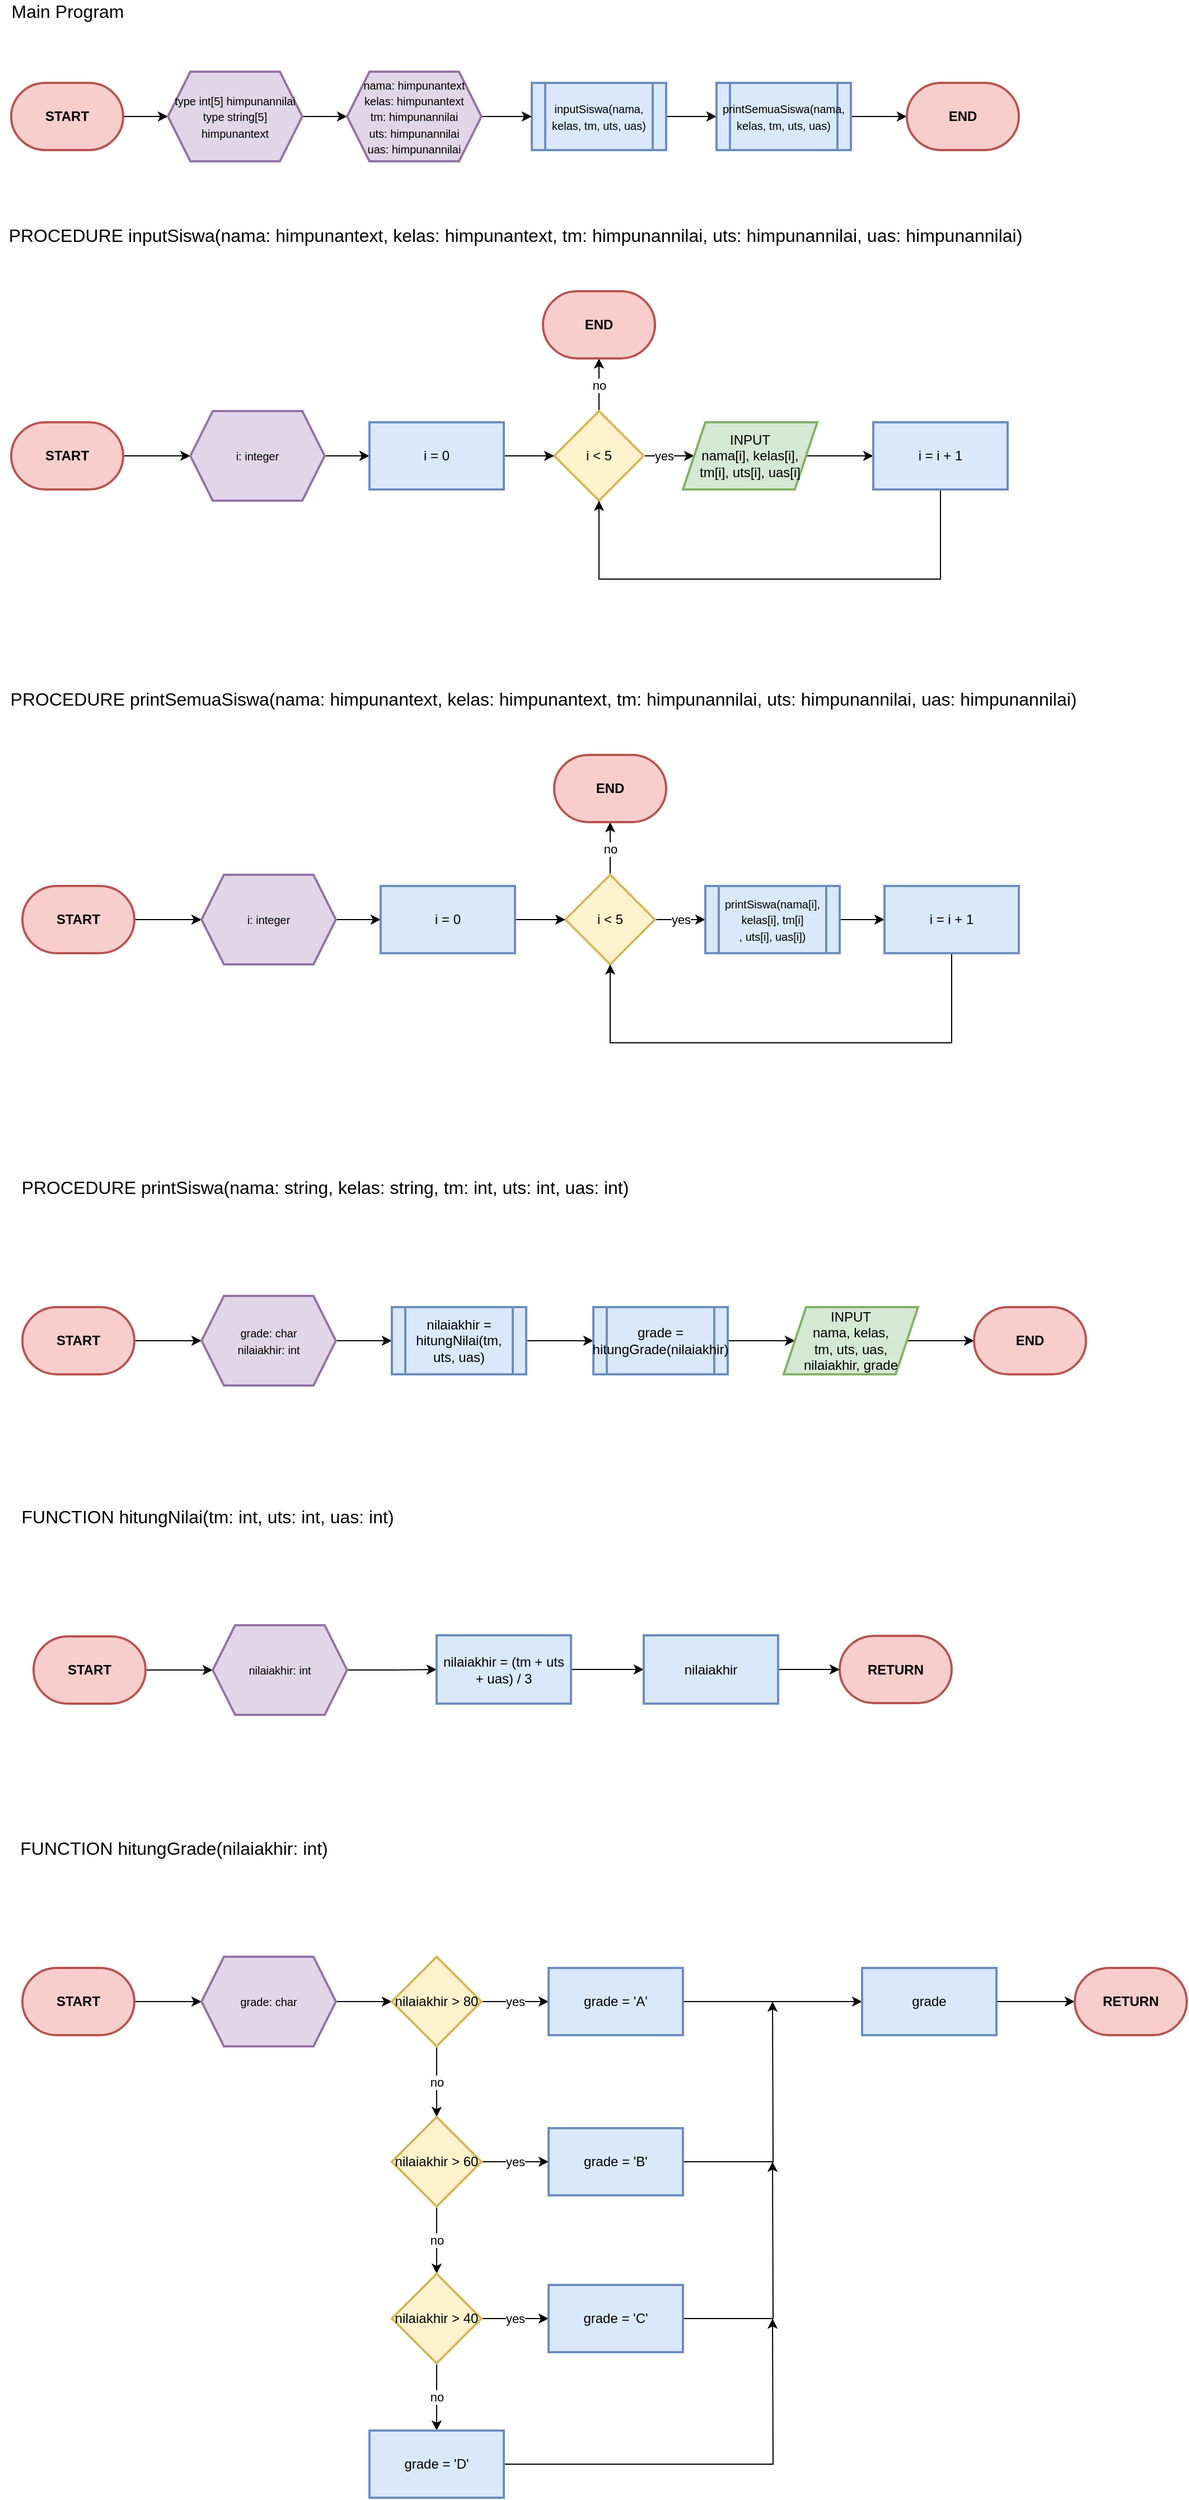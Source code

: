 <mxfile version="13.8.2" type="device"><diagram id="80pJ6SDyeNi_dEviwZ7N" name="Page-1"><mxGraphModel dx="2170" dy="1150" grid="1" gridSize="10" guides="1" tooltips="1" connect="1" arrows="1" fold="1" page="1" pageScale="1" pageWidth="1169" pageHeight="827" math="0" shadow="0"><root><mxCell id="0"/><mxCell id="1" parent="0"/><mxCell id="8sj818kXL0vZu_l0MPHf-3" value="" style="edgeStyle=orthogonalEdgeStyle;rounded=0;orthogonalLoop=1;jettySize=auto;html=1;" edge="1" parent="1" source="8sj818kXL0vZu_l0MPHf-1" target="8sj818kXL0vZu_l0MPHf-2"><mxGeometry relative="1" as="geometry"/></mxCell><mxCell id="8sj818kXL0vZu_l0MPHf-1" value="&lt;b&gt;START&lt;/b&gt;" style="strokeWidth=2;html=1;shape=mxgraph.flowchart.terminator;whiteSpace=wrap;fillColor=#f8cecc;strokeColor=#b85450;" vertex="1" parent="1"><mxGeometry x="80" y="204" width="100" height="60" as="geometry"/></mxCell><mxCell id="8sj818kXL0vZu_l0MPHf-7" style="edgeStyle=orthogonalEdgeStyle;rounded=0;orthogonalLoop=1;jettySize=auto;html=1;entryX=0;entryY=0.5;entryDx=0;entryDy=0;" edge="1" parent="1" source="8sj818kXL0vZu_l0MPHf-2" target="8sj818kXL0vZu_l0MPHf-6"><mxGeometry relative="1" as="geometry"/></mxCell><mxCell id="8sj818kXL0vZu_l0MPHf-2" value="&lt;font style=&quot;font-size: 10px&quot;&gt;type int[5] himpunannilai&lt;br&gt;type string[5] himpunantext&lt;br&gt;&lt;/font&gt;" style="shape=hexagon;perimeter=hexagonPerimeter2;whiteSpace=wrap;html=1;fixedSize=1;strokeColor=#9673a6;strokeWidth=2;fillColor=#e1d5e7;" vertex="1" parent="1"><mxGeometry x="220" y="194" width="120" height="80" as="geometry"/></mxCell><mxCell id="8sj818kXL0vZu_l0MPHf-10" style="edgeStyle=orthogonalEdgeStyle;rounded=0;orthogonalLoop=1;jettySize=auto;html=1;entryX=0;entryY=0.5;entryDx=0;entryDy=0;" edge="1" parent="1" source="8sj818kXL0vZu_l0MPHf-4" target="8sj818kXL0vZu_l0MPHf-9"><mxGeometry relative="1" as="geometry"/></mxCell><mxCell id="8sj818kXL0vZu_l0MPHf-4" value="&lt;font style=&quot;font-size: 10px&quot;&gt;inputSiswa(nama, kelas, tm, uts, uas)&lt;/font&gt;" style="shape=process;whiteSpace=wrap;html=1;backgroundOutline=1;strokeColor=#6c8ebf;strokeWidth=2;fillColor=#dae8fc;" vertex="1" parent="1"><mxGeometry x="545" y="204" width="120" height="60" as="geometry"/></mxCell><mxCell id="8sj818kXL0vZu_l0MPHf-8" style="edgeStyle=orthogonalEdgeStyle;rounded=0;orthogonalLoop=1;jettySize=auto;html=1;entryX=0;entryY=0.5;entryDx=0;entryDy=0;" edge="1" parent="1" source="8sj818kXL0vZu_l0MPHf-6" target="8sj818kXL0vZu_l0MPHf-4"><mxGeometry relative="1" as="geometry"/></mxCell><mxCell id="8sj818kXL0vZu_l0MPHf-6" value="&lt;font style=&quot;font-size: 10px&quot;&gt;nama: himpunantext&lt;br&gt;kelas: himpunantext&lt;br&gt;tm: himpunannilai&lt;br&gt;uts: himpunannilai&lt;br&gt;uas: himpunannilai&lt;br&gt;&lt;/font&gt;" style="shape=hexagon;perimeter=hexagonPerimeter2;whiteSpace=wrap;html=1;fixedSize=1;strokeColor=#9673a6;strokeWidth=2;fillColor=#e1d5e7;" vertex="1" parent="1"><mxGeometry x="380" y="194" width="120" height="80" as="geometry"/></mxCell><mxCell id="8sj818kXL0vZu_l0MPHf-12" style="edgeStyle=orthogonalEdgeStyle;rounded=0;orthogonalLoop=1;jettySize=auto;html=1;entryX=0;entryY=0.5;entryDx=0;entryDy=0;entryPerimeter=0;" edge="1" parent="1" source="8sj818kXL0vZu_l0MPHf-9" target="8sj818kXL0vZu_l0MPHf-11"><mxGeometry relative="1" as="geometry"/></mxCell><mxCell id="8sj818kXL0vZu_l0MPHf-9" value="&lt;font style=&quot;font-size: 10px&quot;&gt;printSemuaSiswa(nama, kelas, tm, uts, uas)&lt;/font&gt;" style="shape=process;whiteSpace=wrap;html=1;backgroundOutline=1;strokeColor=#6c8ebf;strokeWidth=2;fillColor=#dae8fc;" vertex="1" parent="1"><mxGeometry x="710" y="204" width="120" height="60" as="geometry"/></mxCell><mxCell id="8sj818kXL0vZu_l0MPHf-11" value="&lt;b&gt;END&lt;/b&gt;" style="strokeWidth=2;html=1;shape=mxgraph.flowchart.terminator;whiteSpace=wrap;fillColor=#f8cecc;strokeColor=#b85450;" vertex="1" parent="1"><mxGeometry x="880" y="204" width="100" height="60" as="geometry"/></mxCell><mxCell id="8sj818kXL0vZu_l0MPHf-13" value="&lt;font style=&quot;font-size: 16px&quot;&gt;Main Program&lt;/font&gt;" style="text;html=1;align=center;verticalAlign=middle;resizable=0;points=[];autosize=1;" vertex="1" parent="1"><mxGeometry x="70" y="130" width="120" height="20" as="geometry"/></mxCell><mxCell id="8sj818kXL0vZu_l0MPHf-14" value="&lt;font style=&quot;font-size: 16px&quot;&gt;PROCEDURE inputSiswa(nama: himpunantext, kelas: himpunantext, tm: himpunannilai, uts: himpunannilai, uas: himpunannilai)&lt;/font&gt;" style="text;html=1;align=center;verticalAlign=middle;resizable=0;points=[];autosize=1;" vertex="1" parent="1"><mxGeometry x="70" y="330" width="920" height="20" as="geometry"/></mxCell><mxCell id="8sj818kXL0vZu_l0MPHf-17" style="edgeStyle=orthogonalEdgeStyle;rounded=0;orthogonalLoop=1;jettySize=auto;html=1;entryX=0;entryY=0.5;entryDx=0;entryDy=0;" edge="1" parent="1" source="8sj818kXL0vZu_l0MPHf-15" target="8sj818kXL0vZu_l0MPHf-16"><mxGeometry relative="1" as="geometry"/></mxCell><mxCell id="8sj818kXL0vZu_l0MPHf-15" value="&lt;b&gt;START&lt;/b&gt;" style="strokeWidth=2;html=1;shape=mxgraph.flowchart.terminator;whiteSpace=wrap;fillColor=#f8cecc;strokeColor=#b85450;" vertex="1" parent="1"><mxGeometry x="80" y="507" width="100" height="60" as="geometry"/></mxCell><mxCell id="8sj818kXL0vZu_l0MPHf-21" value="" style="edgeStyle=orthogonalEdgeStyle;rounded=0;orthogonalLoop=1;jettySize=auto;html=1;" edge="1" parent="1" source="8sj818kXL0vZu_l0MPHf-16" target="8sj818kXL0vZu_l0MPHf-20"><mxGeometry relative="1" as="geometry"/></mxCell><mxCell id="8sj818kXL0vZu_l0MPHf-16" value="&lt;font style=&quot;font-size: 10px&quot;&gt;i: integer&lt;br&gt;&lt;/font&gt;" style="shape=hexagon;perimeter=hexagonPerimeter2;whiteSpace=wrap;html=1;fixedSize=1;strokeColor=#9673a6;strokeWidth=2;fillColor=#e1d5e7;" vertex="1" parent="1"><mxGeometry x="240" y="497" width="120" height="80" as="geometry"/></mxCell><mxCell id="8sj818kXL0vZu_l0MPHf-24" value="yes" style="edgeStyle=orthogonalEdgeStyle;rounded=0;orthogonalLoop=1;jettySize=auto;html=1;" edge="1" parent="1" source="8sj818kXL0vZu_l0MPHf-18" target="8sj818kXL0vZu_l0MPHf-23"><mxGeometry relative="1" as="geometry"/></mxCell><mxCell id="8sj818kXL0vZu_l0MPHf-29" value="no" style="edgeStyle=orthogonalEdgeStyle;rounded=0;orthogonalLoop=1;jettySize=auto;html=1;entryX=0.5;entryY=1;entryDx=0;entryDy=0;entryPerimeter=0;" edge="1" parent="1" source="8sj818kXL0vZu_l0MPHf-18" target="8sj818kXL0vZu_l0MPHf-28"><mxGeometry relative="1" as="geometry"/></mxCell><mxCell id="8sj818kXL0vZu_l0MPHf-18" value="i &amp;lt; 5" style="rhombus;whiteSpace=wrap;html=1;strokeColor=#d6b656;strokeWidth=2;fillColor=#fff2cc;" vertex="1" parent="1"><mxGeometry x="565" y="497" width="80" height="80" as="geometry"/></mxCell><mxCell id="8sj818kXL0vZu_l0MPHf-22" style="edgeStyle=orthogonalEdgeStyle;rounded=0;orthogonalLoop=1;jettySize=auto;html=1;entryX=0;entryY=0.5;entryDx=0;entryDy=0;" edge="1" parent="1" source="8sj818kXL0vZu_l0MPHf-20" target="8sj818kXL0vZu_l0MPHf-18"><mxGeometry relative="1" as="geometry"/></mxCell><mxCell id="8sj818kXL0vZu_l0MPHf-20" value="i = 0" style="whiteSpace=wrap;html=1;strokeColor=#6c8ebf;strokeWidth=2;fillColor=#dae8fc;" vertex="1" parent="1"><mxGeometry x="400" y="507" width="120" height="60" as="geometry"/></mxCell><mxCell id="8sj818kXL0vZu_l0MPHf-26" style="edgeStyle=orthogonalEdgeStyle;rounded=0;orthogonalLoop=1;jettySize=auto;html=1;" edge="1" parent="1" source="8sj818kXL0vZu_l0MPHf-23" target="8sj818kXL0vZu_l0MPHf-25"><mxGeometry relative="1" as="geometry"/></mxCell><mxCell id="8sj818kXL0vZu_l0MPHf-23" value="INPUT&lt;br&gt;nama[i], kelas[i], &lt;br&gt;tm[i], uts[i], uas[i]" style="shape=parallelogram;perimeter=parallelogramPerimeter;whiteSpace=wrap;html=1;fixedSize=1;strokeColor=#82b366;strokeWidth=2;fillColor=#d5e8d4;" vertex="1" parent="1"><mxGeometry x="680" y="507" width="120" height="60" as="geometry"/></mxCell><mxCell id="8sj818kXL0vZu_l0MPHf-27" style="edgeStyle=orthogonalEdgeStyle;rounded=0;orthogonalLoop=1;jettySize=auto;html=1;entryX=0.5;entryY=1;entryDx=0;entryDy=0;" edge="1" parent="1" source="8sj818kXL0vZu_l0MPHf-25" target="8sj818kXL0vZu_l0MPHf-18"><mxGeometry relative="1" as="geometry"><Array as="points"><mxPoint x="910" y="647"/><mxPoint x="605" y="647"/></Array></mxGeometry></mxCell><mxCell id="8sj818kXL0vZu_l0MPHf-25" value="i = i + 1" style="whiteSpace=wrap;html=1;strokeColor=#6c8ebf;strokeWidth=2;fillColor=#dae8fc;" vertex="1" parent="1"><mxGeometry x="850" y="507" width="120" height="60" as="geometry"/></mxCell><mxCell id="8sj818kXL0vZu_l0MPHf-28" value="&lt;b&gt;END&lt;/b&gt;" style="strokeWidth=2;html=1;shape=mxgraph.flowchart.terminator;whiteSpace=wrap;fillColor=#f8cecc;strokeColor=#b85450;" vertex="1" parent="1"><mxGeometry x="555" y="390" width="100" height="60" as="geometry"/></mxCell><mxCell id="8sj818kXL0vZu_l0MPHf-30" value="&lt;font style=&quot;font-size: 16px&quot;&gt;PROCEDURE printSemuaSiswa(nama: himpunantext, kelas: himpunantext, tm: himpunannilai, uts: himpunannilai, uas: himpunannilai)&lt;/font&gt;" style="text;html=1;align=center;verticalAlign=middle;resizable=0;points=[];autosize=1;" vertex="1" parent="1"><mxGeometry x="70" y="744" width="970" height="20" as="geometry"/></mxCell><mxCell id="8sj818kXL0vZu_l0MPHf-31" style="edgeStyle=orthogonalEdgeStyle;rounded=0;orthogonalLoop=1;jettySize=auto;html=1;entryX=0;entryY=0.5;entryDx=0;entryDy=0;" edge="1" parent="1" source="8sj818kXL0vZu_l0MPHf-32" target="8sj818kXL0vZu_l0MPHf-34"><mxGeometry relative="1" as="geometry"/></mxCell><mxCell id="8sj818kXL0vZu_l0MPHf-32" value="&lt;b&gt;START&lt;/b&gt;" style="strokeWidth=2;html=1;shape=mxgraph.flowchart.terminator;whiteSpace=wrap;fillColor=#f8cecc;strokeColor=#b85450;" vertex="1" parent="1"><mxGeometry x="90" y="921" width="100" height="60" as="geometry"/></mxCell><mxCell id="8sj818kXL0vZu_l0MPHf-33" value="" style="edgeStyle=orthogonalEdgeStyle;rounded=0;orthogonalLoop=1;jettySize=auto;html=1;" edge="1" parent="1" source="8sj818kXL0vZu_l0MPHf-34" target="8sj818kXL0vZu_l0MPHf-39"><mxGeometry relative="1" as="geometry"/></mxCell><mxCell id="8sj818kXL0vZu_l0MPHf-34" value="&lt;font style=&quot;font-size: 10px&quot;&gt;i: integer&lt;br&gt;&lt;/font&gt;" style="shape=hexagon;perimeter=hexagonPerimeter2;whiteSpace=wrap;html=1;fixedSize=1;strokeColor=#9673a6;strokeWidth=2;fillColor=#e1d5e7;" vertex="1" parent="1"><mxGeometry x="250" y="911" width="120" height="80" as="geometry"/></mxCell><mxCell id="8sj818kXL0vZu_l0MPHf-35" value="yes" style="edgeStyle=orthogonalEdgeStyle;rounded=0;orthogonalLoop=1;jettySize=auto;html=1;entryX=0;entryY=0.5;entryDx=0;entryDy=0;" edge="1" parent="1" source="8sj818kXL0vZu_l0MPHf-37" target="8sj818kXL0vZu_l0MPHf-45"><mxGeometry relative="1" as="geometry"><mxPoint x="700" y="951" as="targetPoint"/></mxGeometry></mxCell><mxCell id="8sj818kXL0vZu_l0MPHf-36" value="no" style="edgeStyle=orthogonalEdgeStyle;rounded=0;orthogonalLoop=1;jettySize=auto;html=1;entryX=0.5;entryY=1;entryDx=0;entryDy=0;entryPerimeter=0;" edge="1" parent="1" source="8sj818kXL0vZu_l0MPHf-37" target="8sj818kXL0vZu_l0MPHf-44"><mxGeometry relative="1" as="geometry"/></mxCell><mxCell id="8sj818kXL0vZu_l0MPHf-37" value="i &amp;lt; 5" style="rhombus;whiteSpace=wrap;html=1;strokeColor=#d6b656;strokeWidth=2;fillColor=#fff2cc;" vertex="1" parent="1"><mxGeometry x="575" y="911" width="80" height="80" as="geometry"/></mxCell><mxCell id="8sj818kXL0vZu_l0MPHf-38" style="edgeStyle=orthogonalEdgeStyle;rounded=0;orthogonalLoop=1;jettySize=auto;html=1;entryX=0;entryY=0.5;entryDx=0;entryDy=0;" edge="1" parent="1" source="8sj818kXL0vZu_l0MPHf-39" target="8sj818kXL0vZu_l0MPHf-37"><mxGeometry relative="1" as="geometry"/></mxCell><mxCell id="8sj818kXL0vZu_l0MPHf-39" value="i = 0" style="whiteSpace=wrap;html=1;strokeColor=#6c8ebf;strokeWidth=2;fillColor=#dae8fc;" vertex="1" parent="1"><mxGeometry x="410" y="921" width="120" height="60" as="geometry"/></mxCell><mxCell id="8sj818kXL0vZu_l0MPHf-40" style="edgeStyle=orthogonalEdgeStyle;rounded=0;orthogonalLoop=1;jettySize=auto;html=1;exitX=1;exitY=0.5;exitDx=0;exitDy=0;" edge="1" parent="1" source="8sj818kXL0vZu_l0MPHf-45" target="8sj818kXL0vZu_l0MPHf-43"><mxGeometry relative="1" as="geometry"><mxPoint x="800" y="951" as="sourcePoint"/></mxGeometry></mxCell><mxCell id="8sj818kXL0vZu_l0MPHf-42" style="edgeStyle=orthogonalEdgeStyle;rounded=0;orthogonalLoop=1;jettySize=auto;html=1;entryX=0.5;entryY=1;entryDx=0;entryDy=0;" edge="1" parent="1" source="8sj818kXL0vZu_l0MPHf-43" target="8sj818kXL0vZu_l0MPHf-37"><mxGeometry relative="1" as="geometry"><Array as="points"><mxPoint x="920" y="1061"/><mxPoint x="615" y="1061"/></Array></mxGeometry></mxCell><mxCell id="8sj818kXL0vZu_l0MPHf-43" value="i = i + 1" style="whiteSpace=wrap;html=1;strokeColor=#6c8ebf;strokeWidth=2;fillColor=#dae8fc;" vertex="1" parent="1"><mxGeometry x="860" y="921" width="120" height="60" as="geometry"/></mxCell><mxCell id="8sj818kXL0vZu_l0MPHf-44" value="&lt;b&gt;END&lt;/b&gt;" style="strokeWidth=2;html=1;shape=mxgraph.flowchart.terminator;whiteSpace=wrap;fillColor=#f8cecc;strokeColor=#b85450;" vertex="1" parent="1"><mxGeometry x="565" y="804" width="100" height="60" as="geometry"/></mxCell><mxCell id="8sj818kXL0vZu_l0MPHf-45" value="&lt;font style=&quot;font-size: 10px&quot;&gt;printSiswa(nama[i], kelas[i], tm[i]&lt;br&gt;, uts[i], uas[i])&lt;/font&gt;" style="shape=process;whiteSpace=wrap;html=1;backgroundOutline=1;strokeColor=#6c8ebf;strokeWidth=2;fillColor=#dae8fc;" vertex="1" parent="1"><mxGeometry x="700" y="921" width="120" height="60" as="geometry"/></mxCell><mxCell id="8sj818kXL0vZu_l0MPHf-46" value="&lt;font style=&quot;font-size: 16px&quot;&gt;PROCEDURE printSiswa(nama: string, kelas: string, tm: int, uts: int, uas: int)&lt;/font&gt;" style="text;html=1;align=center;verticalAlign=middle;resizable=0;points=[];autosize=1;" vertex="1" parent="1"><mxGeometry x="80" y="1180" width="560" height="20" as="geometry"/></mxCell><mxCell id="8sj818kXL0vZu_l0MPHf-47" style="edgeStyle=orthogonalEdgeStyle;rounded=0;orthogonalLoop=1;jettySize=auto;html=1;entryX=0;entryY=0.5;entryDx=0;entryDy=0;" edge="1" parent="1" source="8sj818kXL0vZu_l0MPHf-48" target="8sj818kXL0vZu_l0MPHf-61"><mxGeometry relative="1" as="geometry"><mxPoint x="250" y="1327" as="targetPoint"/></mxGeometry></mxCell><mxCell id="8sj818kXL0vZu_l0MPHf-48" value="&lt;b&gt;START&lt;/b&gt;" style="strokeWidth=2;html=1;shape=mxgraph.flowchart.terminator;whiteSpace=wrap;fillColor=#f8cecc;strokeColor=#b85450;" vertex="1" parent="1"><mxGeometry x="90" y="1297" width="100" height="60" as="geometry"/></mxCell><mxCell id="8sj818kXL0vZu_l0MPHf-63" value="" style="edgeStyle=orthogonalEdgeStyle;rounded=0;orthogonalLoop=1;jettySize=auto;html=1;" edge="1" parent="1" source="8sj818kXL0vZu_l0MPHf-61" target="8sj818kXL0vZu_l0MPHf-62"><mxGeometry relative="1" as="geometry"/></mxCell><mxCell id="8sj818kXL0vZu_l0MPHf-61" value="&lt;font style=&quot;font-size: 10px&quot;&gt;grade: char&lt;br&gt;nilaiakhir: int&lt;br&gt;&lt;/font&gt;" style="shape=hexagon;perimeter=hexagonPerimeter2;whiteSpace=wrap;html=1;fixedSize=1;strokeColor=#9673a6;strokeWidth=2;fillColor=#e1d5e7;" vertex="1" parent="1"><mxGeometry x="250" y="1287" width="120" height="80" as="geometry"/></mxCell><mxCell id="8sj818kXL0vZu_l0MPHf-65" style="edgeStyle=orthogonalEdgeStyle;rounded=0;orthogonalLoop=1;jettySize=auto;html=1;entryX=0;entryY=0.5;entryDx=0;entryDy=0;" edge="1" parent="1" source="8sj818kXL0vZu_l0MPHf-62" target="8sj818kXL0vZu_l0MPHf-64"><mxGeometry relative="1" as="geometry"/></mxCell><mxCell id="8sj818kXL0vZu_l0MPHf-62" value="nilaiakhir = hitungNilai(tm, uts, uas)" style="shape=process;whiteSpace=wrap;html=1;backgroundOutline=1;strokeColor=#6c8ebf;strokeWidth=2;fillColor=#dae8fc;" vertex="1" parent="1"><mxGeometry x="420" y="1297" width="120" height="60" as="geometry"/></mxCell><mxCell id="8sj818kXL0vZu_l0MPHf-67" style="edgeStyle=orthogonalEdgeStyle;rounded=0;orthogonalLoop=1;jettySize=auto;html=1;entryX=0;entryY=0.5;entryDx=0;entryDy=0;" edge="1" parent="1" source="8sj818kXL0vZu_l0MPHf-64" target="8sj818kXL0vZu_l0MPHf-66"><mxGeometry relative="1" as="geometry"/></mxCell><mxCell id="8sj818kXL0vZu_l0MPHf-64" value="grade = hitungGrade(nilaiakhir)" style="shape=process;whiteSpace=wrap;html=1;backgroundOutline=1;strokeColor=#6c8ebf;strokeWidth=2;fillColor=#dae8fc;" vertex="1" parent="1"><mxGeometry x="600" y="1297" width="120" height="60" as="geometry"/></mxCell><mxCell id="8sj818kXL0vZu_l0MPHf-69" style="edgeStyle=orthogonalEdgeStyle;rounded=0;orthogonalLoop=1;jettySize=auto;html=1;entryX=0;entryY=0.5;entryDx=0;entryDy=0;entryPerimeter=0;" edge="1" parent="1" source="8sj818kXL0vZu_l0MPHf-66" target="8sj818kXL0vZu_l0MPHf-68"><mxGeometry relative="1" as="geometry"/></mxCell><mxCell id="8sj818kXL0vZu_l0MPHf-66" value="INPUT&lt;br&gt;nama, kelas,&lt;br&gt;tm, uts, uas, nilaiakhir, grade" style="shape=parallelogram;perimeter=parallelogramPerimeter;whiteSpace=wrap;html=1;fixedSize=1;strokeColor=#82b366;strokeWidth=2;fillColor=#d5e8d4;" vertex="1" parent="1"><mxGeometry x="770" y="1297" width="120" height="60" as="geometry"/></mxCell><mxCell id="8sj818kXL0vZu_l0MPHf-68" value="&lt;b&gt;END&lt;/b&gt;" style="strokeWidth=2;html=1;shape=mxgraph.flowchart.terminator;whiteSpace=wrap;fillColor=#f8cecc;strokeColor=#b85450;" vertex="1" parent="1"><mxGeometry x="940" y="1297" width="100" height="60" as="geometry"/></mxCell><mxCell id="8sj818kXL0vZu_l0MPHf-70" value="&lt;font style=&quot;font-size: 16px&quot;&gt;FUNCTION hitungNilai(tm: int, uts: int, uas: int)&lt;/font&gt;" style="text;html=1;align=center;verticalAlign=middle;resizable=0;points=[];autosize=1;" vertex="1" parent="1"><mxGeometry x="80" y="1474" width="350" height="20" as="geometry"/></mxCell><mxCell id="8sj818kXL0vZu_l0MPHf-71" style="edgeStyle=orthogonalEdgeStyle;rounded=0;orthogonalLoop=1;jettySize=auto;html=1;entryX=0;entryY=0.5;entryDx=0;entryDy=0;" edge="1" parent="1" source="8sj818kXL0vZu_l0MPHf-72" target="8sj818kXL0vZu_l0MPHf-74"><mxGeometry relative="1" as="geometry"><mxPoint x="260" y="1621" as="targetPoint"/></mxGeometry></mxCell><mxCell id="8sj818kXL0vZu_l0MPHf-72" value="&lt;b&gt;START&lt;/b&gt;" style="strokeWidth=2;html=1;shape=mxgraph.flowchart.terminator;whiteSpace=wrap;fillColor=#f8cecc;strokeColor=#b85450;" vertex="1" parent="1"><mxGeometry x="100" y="1591" width="100" height="60" as="geometry"/></mxCell><mxCell id="8sj818kXL0vZu_l0MPHf-83" value="" style="edgeStyle=orthogonalEdgeStyle;rounded=0;orthogonalLoop=1;jettySize=auto;html=1;" edge="1" parent="1" source="8sj818kXL0vZu_l0MPHf-74" target="8sj818kXL0vZu_l0MPHf-82"><mxGeometry relative="1" as="geometry"/></mxCell><mxCell id="8sj818kXL0vZu_l0MPHf-74" value="&lt;font style=&quot;font-size: 10px&quot;&gt;nilaiakhir: int&lt;br&gt;&lt;/font&gt;" style="shape=hexagon;perimeter=hexagonPerimeter2;whiteSpace=wrap;html=1;fixedSize=1;strokeColor=#9673a6;strokeWidth=2;fillColor=#e1d5e7;" vertex="1" parent="1"><mxGeometry x="260" y="1581" width="120" height="80" as="geometry"/></mxCell><mxCell id="8sj818kXL0vZu_l0MPHf-81" value="&lt;b&gt;RETURN&lt;/b&gt;" style="strokeWidth=2;html=1;shape=mxgraph.flowchart.terminator;whiteSpace=wrap;fillColor=#f8cecc;strokeColor=#b85450;" vertex="1" parent="1"><mxGeometry x="820" y="1590.5" width="100" height="60" as="geometry"/></mxCell><mxCell id="8sj818kXL0vZu_l0MPHf-86" style="edgeStyle=orthogonalEdgeStyle;rounded=0;orthogonalLoop=1;jettySize=auto;html=1;" edge="1" parent="1" source="8sj818kXL0vZu_l0MPHf-82" target="8sj818kXL0vZu_l0MPHf-84"><mxGeometry relative="1" as="geometry"/></mxCell><mxCell id="8sj818kXL0vZu_l0MPHf-82" value="&lt;span&gt;nilaiakhir = (tm + uts + uas) / 3&lt;/span&gt;" style="whiteSpace=wrap;html=1;strokeColor=#6c8ebf;strokeWidth=2;fillColor=#dae8fc;" vertex="1" parent="1"><mxGeometry x="460" y="1590" width="120" height="61" as="geometry"/></mxCell><mxCell id="8sj818kXL0vZu_l0MPHf-87" style="edgeStyle=orthogonalEdgeStyle;rounded=0;orthogonalLoop=1;jettySize=auto;html=1;" edge="1" parent="1" source="8sj818kXL0vZu_l0MPHf-84" target="8sj818kXL0vZu_l0MPHf-81"><mxGeometry relative="1" as="geometry"/></mxCell><mxCell id="8sj818kXL0vZu_l0MPHf-84" value="&lt;span&gt;nilaiakhir&lt;/span&gt;" style="whiteSpace=wrap;html=1;strokeColor=#6c8ebf;strokeWidth=2;fillColor=#dae8fc;" vertex="1" parent="1"><mxGeometry x="645" y="1590" width="120" height="61" as="geometry"/></mxCell><mxCell id="8sj818kXL0vZu_l0MPHf-88" value="&lt;font style=&quot;font-size: 16px&quot;&gt;FUNCTION hitungGrade(nilaiakhir: int)&lt;/font&gt;" style="text;html=1;align=center;verticalAlign=middle;resizable=0;points=[];autosize=1;" vertex="1" parent="1"><mxGeometry x="80" y="1770" width="290" height="20" as="geometry"/></mxCell><mxCell id="8sj818kXL0vZu_l0MPHf-89" style="edgeStyle=orthogonalEdgeStyle;rounded=0;orthogonalLoop=1;jettySize=auto;html=1;entryX=0;entryY=0.5;entryDx=0;entryDy=0;" edge="1" parent="1" source="8sj818kXL0vZu_l0MPHf-90" target="8sj818kXL0vZu_l0MPHf-92"><mxGeometry relative="1" as="geometry"><mxPoint x="250" y="1917" as="targetPoint"/></mxGeometry></mxCell><mxCell id="8sj818kXL0vZu_l0MPHf-90" value="&lt;b&gt;START&lt;/b&gt;" style="strokeWidth=2;html=1;shape=mxgraph.flowchart.terminator;whiteSpace=wrap;fillColor=#f8cecc;strokeColor=#b85450;" vertex="1" parent="1"><mxGeometry x="90" y="1887" width="100" height="60" as="geometry"/></mxCell><mxCell id="8sj818kXL0vZu_l0MPHf-99" value="" style="edgeStyle=orthogonalEdgeStyle;rounded=0;orthogonalLoop=1;jettySize=auto;html=1;" edge="1" parent="1" source="8sj818kXL0vZu_l0MPHf-92" target="8sj818kXL0vZu_l0MPHf-98"><mxGeometry relative="1" as="geometry"/></mxCell><mxCell id="8sj818kXL0vZu_l0MPHf-92" value="&lt;font style=&quot;font-size: 10px&quot;&gt;grade: char&lt;br&gt;&lt;/font&gt;" style="shape=hexagon;perimeter=hexagonPerimeter2;whiteSpace=wrap;html=1;fixedSize=1;strokeColor=#9673a6;strokeWidth=2;fillColor=#e1d5e7;" vertex="1" parent="1"><mxGeometry x="250" y="1877" width="120" height="80" as="geometry"/></mxCell><mxCell id="8sj818kXL0vZu_l0MPHf-101" value="yes" style="edgeStyle=orthogonalEdgeStyle;rounded=0;orthogonalLoop=1;jettySize=auto;html=1;" edge="1" parent="1" source="8sj818kXL0vZu_l0MPHf-98" target="8sj818kXL0vZu_l0MPHf-100"><mxGeometry relative="1" as="geometry"/></mxCell><mxCell id="8sj818kXL0vZu_l0MPHf-112" value="no" style="edgeStyle=orthogonalEdgeStyle;rounded=0;orthogonalLoop=1;jettySize=auto;html=1;entryX=0.5;entryY=0;entryDx=0;entryDy=0;" edge="1" parent="1" source="8sj818kXL0vZu_l0MPHf-98" target="8sj818kXL0vZu_l0MPHf-103"><mxGeometry relative="1" as="geometry"/></mxCell><mxCell id="8sj818kXL0vZu_l0MPHf-98" value="nilaiakhir &amp;gt; 80" style="rhombus;whiteSpace=wrap;html=1;strokeColor=#d6b656;strokeWidth=2;fillColor=#fff2cc;" vertex="1" parent="1"><mxGeometry x="420" y="1877" width="80" height="80" as="geometry"/></mxCell><mxCell id="8sj818kXL0vZu_l0MPHf-116" style="edgeStyle=orthogonalEdgeStyle;rounded=0;orthogonalLoop=1;jettySize=auto;html=1;entryX=0;entryY=0.5;entryDx=0;entryDy=0;" edge="1" parent="1" source="8sj818kXL0vZu_l0MPHf-100" target="8sj818kXL0vZu_l0MPHf-115"><mxGeometry relative="1" as="geometry"/></mxCell><mxCell id="8sj818kXL0vZu_l0MPHf-100" value="grade = 'A'" style="whiteSpace=wrap;html=1;strokeColor=#6c8ebf;strokeWidth=2;fillColor=#dae8fc;" vertex="1" parent="1"><mxGeometry x="560" y="1887" width="120" height="60" as="geometry"/></mxCell><mxCell id="8sj818kXL0vZu_l0MPHf-102" value="yes" style="edgeStyle=orthogonalEdgeStyle;rounded=0;orthogonalLoop=1;jettySize=auto;html=1;" edge="1" parent="1" source="8sj818kXL0vZu_l0MPHf-103" target="8sj818kXL0vZu_l0MPHf-104"><mxGeometry relative="1" as="geometry"/></mxCell><mxCell id="8sj818kXL0vZu_l0MPHf-113" value="no" style="edgeStyle=orthogonalEdgeStyle;rounded=0;orthogonalLoop=1;jettySize=auto;html=1;exitX=0.5;exitY=1;exitDx=0;exitDy=0;entryX=0.5;entryY=0;entryDx=0;entryDy=0;" edge="1" parent="1" source="8sj818kXL0vZu_l0MPHf-103" target="8sj818kXL0vZu_l0MPHf-106"><mxGeometry relative="1" as="geometry"><mxPoint x="460" y="2150" as="targetPoint"/></mxGeometry></mxCell><mxCell id="8sj818kXL0vZu_l0MPHf-103" value="nilaiakhir &amp;gt; 60" style="rhombus;whiteSpace=wrap;html=1;strokeColor=#d6b656;strokeWidth=2;fillColor=#fff2cc;" vertex="1" parent="1"><mxGeometry x="420" y="2020" width="80" height="80" as="geometry"/></mxCell><mxCell id="8sj818kXL0vZu_l0MPHf-117" style="edgeStyle=orthogonalEdgeStyle;rounded=0;orthogonalLoop=1;jettySize=auto;html=1;" edge="1" parent="1" source="8sj818kXL0vZu_l0MPHf-104"><mxGeometry relative="1" as="geometry"><mxPoint x="760" y="1917" as="targetPoint"/></mxGeometry></mxCell><mxCell id="8sj818kXL0vZu_l0MPHf-104" value="grade = 'B'" style="whiteSpace=wrap;html=1;strokeColor=#6c8ebf;strokeWidth=2;fillColor=#dae8fc;" vertex="1" parent="1"><mxGeometry x="560" y="2030" width="120" height="60" as="geometry"/></mxCell><mxCell id="8sj818kXL0vZu_l0MPHf-105" value="yes" style="edgeStyle=orthogonalEdgeStyle;rounded=0;orthogonalLoop=1;jettySize=auto;html=1;" edge="1" parent="1" source="8sj818kXL0vZu_l0MPHf-106" target="8sj818kXL0vZu_l0MPHf-107"><mxGeometry relative="1" as="geometry"/></mxCell><mxCell id="8sj818kXL0vZu_l0MPHf-114" value="no" style="edgeStyle=orthogonalEdgeStyle;rounded=0;orthogonalLoop=1;jettySize=auto;html=1;" edge="1" parent="1" source="8sj818kXL0vZu_l0MPHf-106" target="8sj818kXL0vZu_l0MPHf-111"><mxGeometry relative="1" as="geometry"/></mxCell><mxCell id="8sj818kXL0vZu_l0MPHf-106" value="nilaiakhir &amp;gt; 40" style="rhombus;whiteSpace=wrap;html=1;strokeColor=#d6b656;strokeWidth=2;fillColor=#fff2cc;" vertex="1" parent="1"><mxGeometry x="420" y="2160" width="80" height="80" as="geometry"/></mxCell><mxCell id="8sj818kXL0vZu_l0MPHf-118" style="edgeStyle=orthogonalEdgeStyle;rounded=0;orthogonalLoop=1;jettySize=auto;html=1;" edge="1" parent="1" source="8sj818kXL0vZu_l0MPHf-107"><mxGeometry relative="1" as="geometry"><mxPoint x="760" y="2060" as="targetPoint"/></mxGeometry></mxCell><mxCell id="8sj818kXL0vZu_l0MPHf-107" value="grade = 'C'" style="whiteSpace=wrap;html=1;strokeColor=#6c8ebf;strokeWidth=2;fillColor=#dae8fc;" vertex="1" parent="1"><mxGeometry x="560" y="2170" width="120" height="60" as="geometry"/></mxCell><mxCell id="8sj818kXL0vZu_l0MPHf-119" style="edgeStyle=orthogonalEdgeStyle;rounded=0;orthogonalLoop=1;jettySize=auto;html=1;" edge="1" parent="1" source="8sj818kXL0vZu_l0MPHf-111"><mxGeometry relative="1" as="geometry"><mxPoint x="760" y="2200" as="targetPoint"/></mxGeometry></mxCell><mxCell id="8sj818kXL0vZu_l0MPHf-111" value="grade = 'D'" style="whiteSpace=wrap;html=1;strokeColor=#6c8ebf;strokeWidth=2;fillColor=#dae8fc;" vertex="1" parent="1"><mxGeometry x="400" y="2300" width="120" height="60" as="geometry"/></mxCell><mxCell id="8sj818kXL0vZu_l0MPHf-121" style="edgeStyle=orthogonalEdgeStyle;rounded=0;orthogonalLoop=1;jettySize=auto;html=1;entryX=0;entryY=0.5;entryDx=0;entryDy=0;entryPerimeter=0;" edge="1" parent="1" source="8sj818kXL0vZu_l0MPHf-115" target="8sj818kXL0vZu_l0MPHf-120"><mxGeometry relative="1" as="geometry"/></mxCell><mxCell id="8sj818kXL0vZu_l0MPHf-115" value="grade" style="whiteSpace=wrap;html=1;strokeColor=#6c8ebf;strokeWidth=2;fillColor=#dae8fc;" vertex="1" parent="1"><mxGeometry x="840" y="1887" width="120" height="60" as="geometry"/></mxCell><mxCell id="8sj818kXL0vZu_l0MPHf-120" value="&lt;b&gt;RETURN&lt;/b&gt;" style="strokeWidth=2;html=1;shape=mxgraph.flowchart.terminator;whiteSpace=wrap;fillColor=#f8cecc;strokeColor=#b85450;" vertex="1" parent="1"><mxGeometry x="1030" y="1887" width="100" height="60" as="geometry"/></mxCell></root></mxGraphModel></diagram></mxfile>